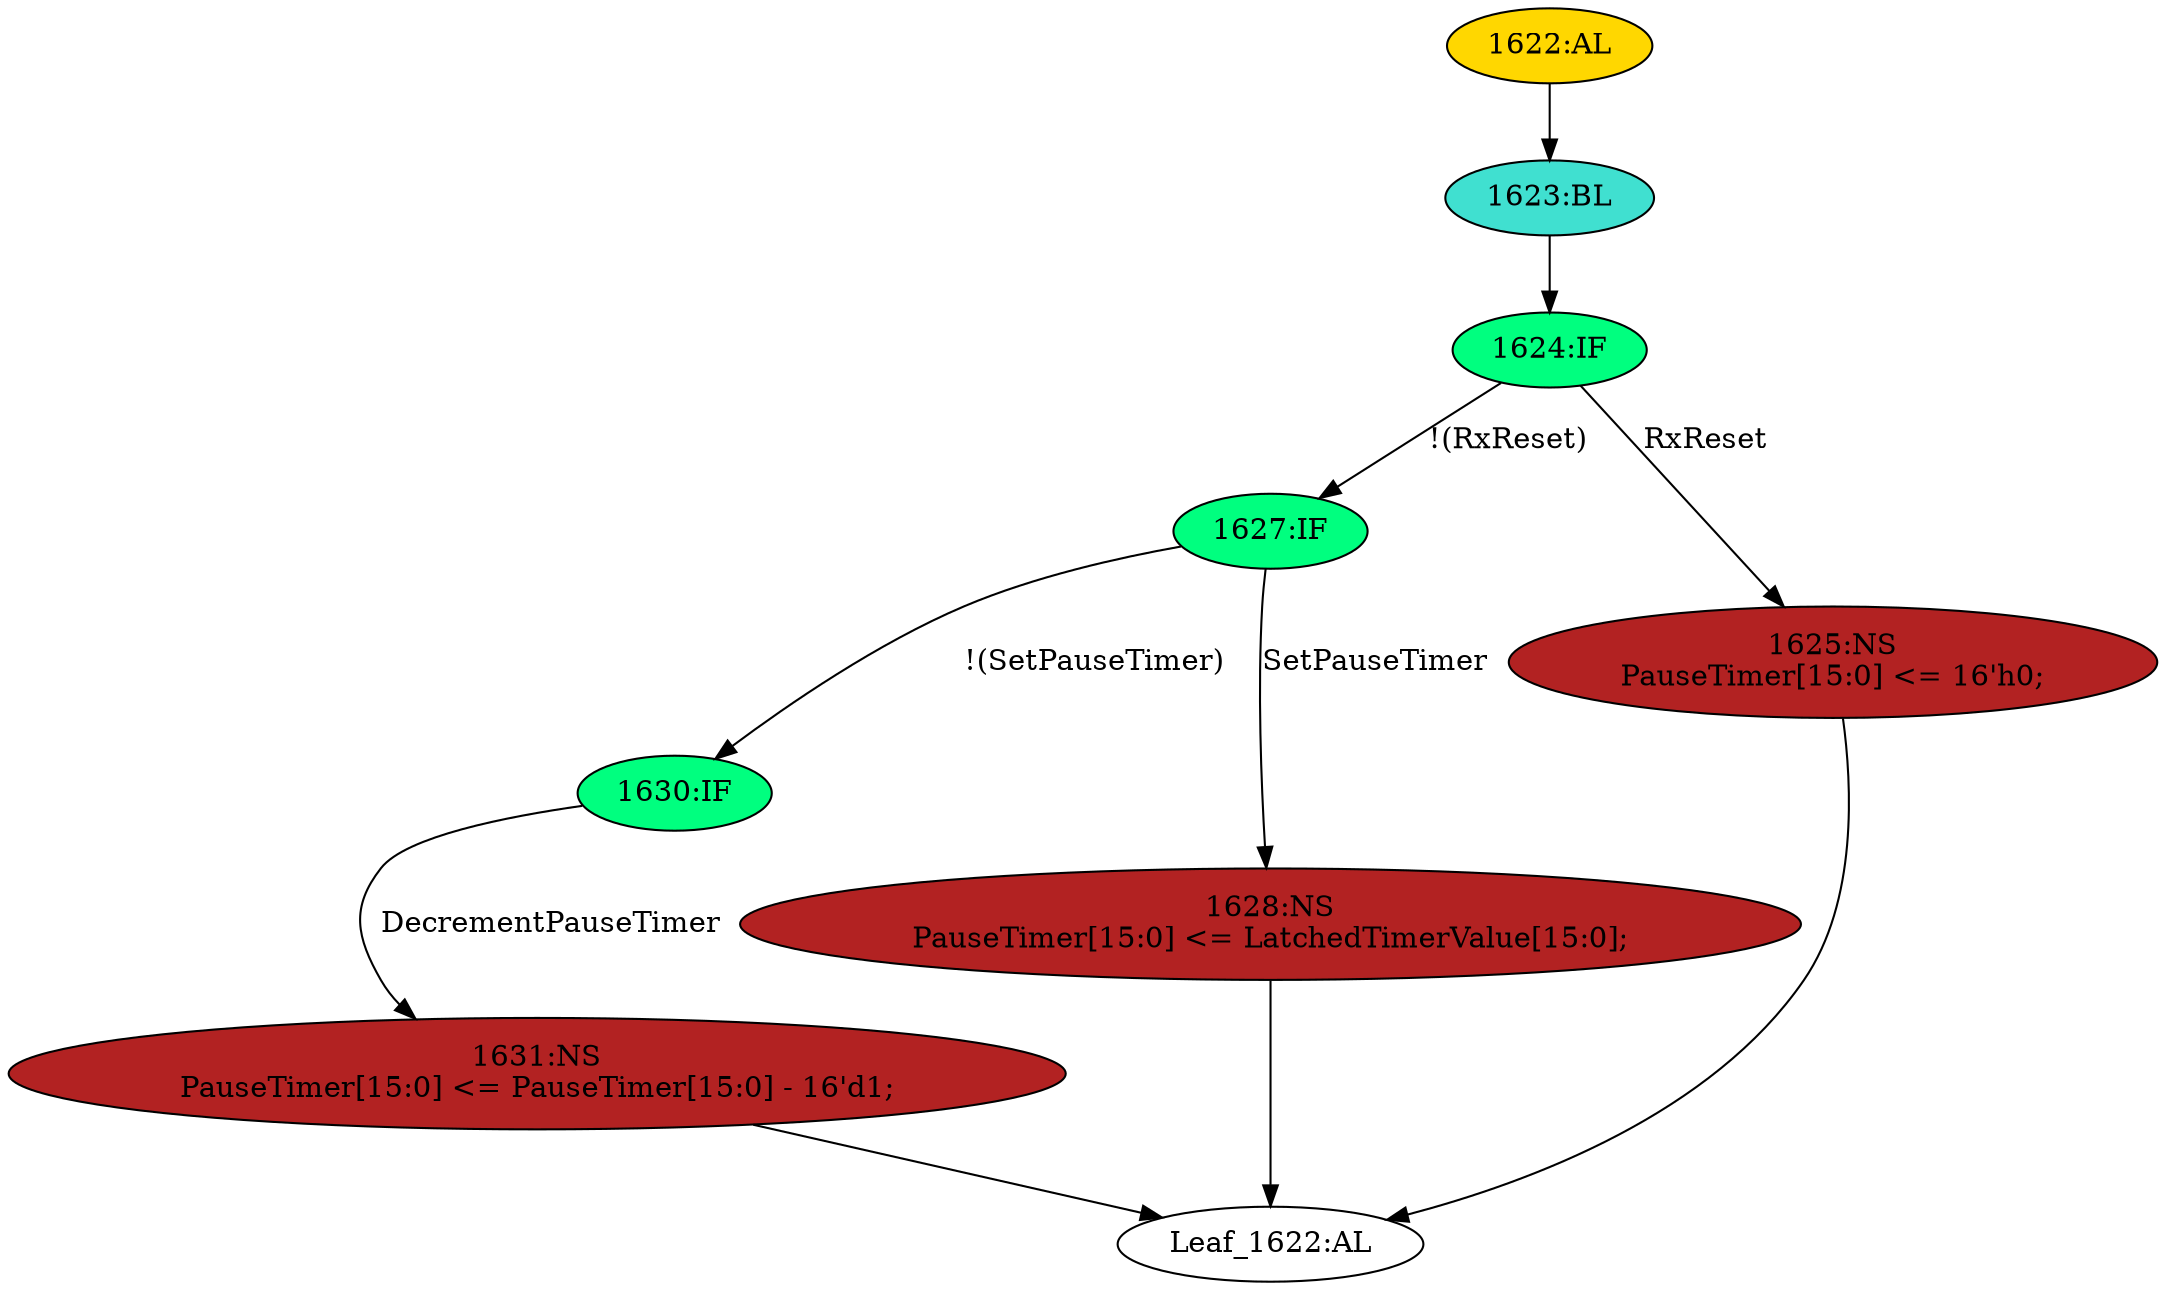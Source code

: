 strict digraph "" {
	node [label="\N"];
	"1630:IF"	 [ast="<pyverilog.vparser.ast.IfStatement object at 0x7f37fb685b10>",
		fillcolor=springgreen,
		label="1630:IF",
		statements="[]",
		style=filled,
		typ=IfStatement];
	"1631:NS"	 [ast="<pyverilog.vparser.ast.NonblockingSubstitution object at 0x7f37fb685b50>",
		fillcolor=firebrick,
		label="1631:NS
PauseTimer[15:0] <= PauseTimer[15:0] - 16'd1;",
		statements="[<pyverilog.vparser.ast.NonblockingSubstitution object at 0x7f37fb685b50>]",
		style=filled,
		typ=NonblockingSubstitution];
	"1630:IF" -> "1631:NS"	 [cond="['DecrementPauseTimer']",
		label=DecrementPauseTimer,
		lineno=1630];
	"Leaf_1622:AL"	 [def_var="['PauseTimer']",
		label="Leaf_1622:AL"];
	"1622:AL"	 [ast="<pyverilog.vparser.ast.Always object at 0x7f37fb678610>",
		clk_sens=False,
		fillcolor=gold,
		label="1622:AL",
		sens="['MRxClk', 'RxReset']",
		statements="[]",
		style=filled,
		typ=Always,
		use_var="['RxReset', 'DecrementPauseTimer', 'LatchedTimerValue', 'PauseTimer', 'SetPauseTimer']"];
	"1623:BL"	 [ast="<pyverilog.vparser.ast.Block object at 0x7f37fb6785d0>",
		fillcolor=turquoise,
		label="1623:BL",
		statements="[]",
		style=filled,
		typ=Block];
	"1622:AL" -> "1623:BL"	 [cond="[]",
		lineno=None];
	"1624:IF"	 [ast="<pyverilog.vparser.ast.IfStatement object at 0x7f37fb685f50>",
		fillcolor=springgreen,
		label="1624:IF",
		statements="[]",
		style=filled,
		typ=IfStatement];
	"1623:BL" -> "1624:IF"	 [cond="[]",
		lineno=None];
	"1627:IF"	 [ast="<pyverilog.vparser.ast.IfStatement object at 0x7f37fb685f90>",
		fillcolor=springgreen,
		label="1627:IF",
		statements="[]",
		style=filled,
		typ=IfStatement];
	"1624:IF" -> "1627:IF"	 [cond="['RxReset']",
		label="!(RxReset)",
		lineno=1624];
	"1625:NS"	 [ast="<pyverilog.vparser.ast.NonblockingSubstitution object at 0x7f37fb678390>",
		fillcolor=firebrick,
		label="1625:NS
PauseTimer[15:0] <= 16'h0;",
		statements="[<pyverilog.vparser.ast.NonblockingSubstitution object at 0x7f37fb678390>]",
		style=filled,
		typ=NonblockingSubstitution];
	"1624:IF" -> "1625:NS"	 [cond="['RxReset']",
		label=RxReset,
		lineno=1624];
	"1627:IF" -> "1630:IF"	 [cond="['SetPauseTimer']",
		label="!(SetPauseTimer)",
		lineno=1627];
	"1628:NS"	 [ast="<pyverilog.vparser.ast.NonblockingSubstitution object at 0x7f37fb685fd0>",
		fillcolor=firebrick,
		label="1628:NS
PauseTimer[15:0] <= LatchedTimerValue[15:0];",
		statements="[<pyverilog.vparser.ast.NonblockingSubstitution object at 0x7f37fb685fd0>]",
		style=filled,
		typ=NonblockingSubstitution];
	"1627:IF" -> "1628:NS"	 [cond="['SetPauseTimer']",
		label=SetPauseTimer,
		lineno=1627];
	"1628:NS" -> "Leaf_1622:AL"	 [cond="[]",
		lineno=None];
	"1631:NS" -> "Leaf_1622:AL"	 [cond="[]",
		lineno=None];
	"1625:NS" -> "Leaf_1622:AL"	 [cond="[]",
		lineno=None];
}
